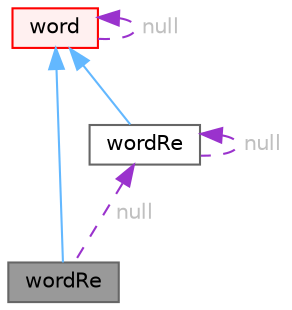 digraph "wordRe"
{
 // LATEX_PDF_SIZE
  bgcolor="transparent";
  edge [fontname=Helvetica,fontsize=10,labelfontname=Helvetica,labelfontsize=10];
  node [fontname=Helvetica,fontsize=10,shape=box,height=0.2,width=0.4];
  Node1 [id="Node000001",label="wordRe",height=0.2,width=0.4,color="gray40", fillcolor="grey60", style="filled", fontcolor="black",tooltip="A wordRe is a Foam::word, but can contain a regular expression for matching words or strings."];
  Node2 -> Node1 [id="edge1_Node000001_Node000002",dir="back",color="steelblue1",style="solid",tooltip=" "];
  Node2 [id="Node000002",label="word",height=0.2,width=0.4,color="red", fillcolor="#FFF0F0", style="filled",URL="$classFoam_1_1word.html",tooltip="A class for handling words, derived from Foam::string."];
  Node2 -> Node2 [id="edge2_Node000002_Node000002",dir="back",color="darkorchid3",style="dashed",tooltip=" ",label=" null",fontcolor="grey" ];
  Node5 -> Node1 [id="edge3_Node000001_Node000005",dir="back",color="darkorchid3",style="dashed",tooltip=" ",label=" null",fontcolor="grey" ];
  Node5 [id="Node000005",label="wordRe",height=0.2,width=0.4,color="gray40", fillcolor="white", style="filled",URL="$classFoam_1_1wordRe.html",tooltip="A wordRe is a Foam::word, but can contain a regular expression for matching words or strings."];
  Node2 -> Node5 [id="edge4_Node000005_Node000002",dir="back",color="steelblue1",style="solid",tooltip=" "];
  Node5 -> Node5 [id="edge5_Node000005_Node000005",dir="back",color="darkorchid3",style="dashed",tooltip=" ",label=" null",fontcolor="grey" ];
}
